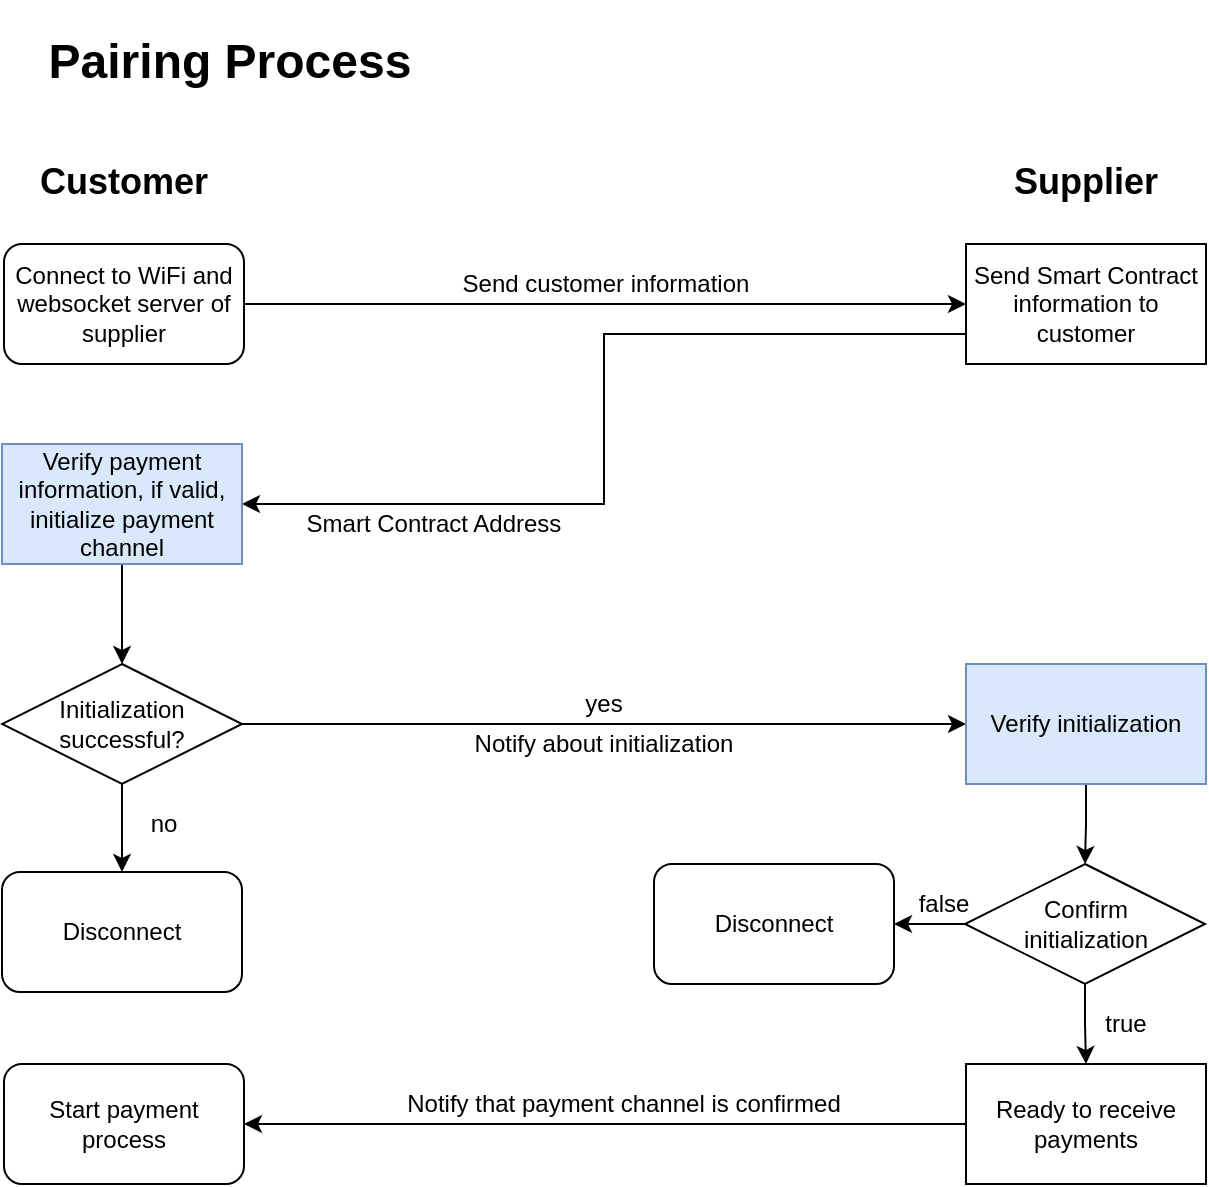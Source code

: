 <mxfile version="10.6.7" type="device"><diagram id="nF7h7VmexMdAanT9Sfry" name="pairing_process"><mxGraphModel dx="918" dy="567" grid="1" gridSize="10" guides="1" tooltips="1" connect="1" arrows="1" fold="1" page="1" pageScale="1" pageWidth="827" pageHeight="1169" math="0" shadow="0"><root><mxCell id="0"/><mxCell id="1" parent="0"/><mxCell id="sNL3e7ui-Y97x1-_A3lD-1" value="&lt;b&gt;&lt;font style=&quot;font-size: 18px&quot;&gt;Customer&lt;/font&gt;&lt;/b&gt;&lt;br&gt;" style="text;html=1;strokeColor=none;fillColor=none;align=center;verticalAlign=middle;whiteSpace=wrap;rounded=0;" parent="1" vertex="1"><mxGeometry x="80" y="90" width="40" height="20" as="geometry"/></mxCell><mxCell id="sNL3e7ui-Y97x1-_A3lD-2" value="&lt;b&gt;&lt;font style=&quot;font-size: 18px&quot;&gt;Supplier&lt;/font&gt;&lt;/b&gt;&lt;br&gt;" style="text;html=1;strokeColor=none;fillColor=none;align=center;verticalAlign=middle;whiteSpace=wrap;rounded=0;" parent="1" vertex="1"><mxGeometry x="561" y="90" width="40" height="20" as="geometry"/></mxCell><mxCell id="sNL3e7ui-Y97x1-_A3lD-19" style="edgeStyle=orthogonalEdgeStyle;rounded=0;orthogonalLoop=1;jettySize=auto;html=1;exitX=0;exitY=0.5;exitDx=0;exitDy=0;entryX=1;entryY=0.5;entryDx=0;entryDy=0;startArrow=classic;startFill=1;endArrow=none;endFill=0;" parent="1" source="sNL3e7ui-Y97x1-_A3lD-6" target="sNL3e7ui-Y97x1-_A3lD-9" edge="1"><mxGeometry relative="1" as="geometry"/></mxCell><mxCell id="sNL3e7ui-Y97x1-_A3lD-6" value="Send Smart Contract information to customer" style="rounded=0;whiteSpace=wrap;html=1;" parent="1" vertex="1"><mxGeometry x="521" y="131" width="120" height="60" as="geometry"/></mxCell><mxCell id="sNL3e7ui-Y97x1-_A3lD-9" value="Connect to WiFi and websocket server of supplier&lt;br&gt;" style="rounded=1;whiteSpace=wrap;html=1;glass=0;" parent="1" vertex="1"><mxGeometry x="40" y="131" width="120" height="60" as="geometry"/></mxCell><mxCell id="sNL3e7ui-Y97x1-_A3lD-11" value="Send customer information" style="text;html=1;strokeColor=none;fillColor=none;align=center;verticalAlign=middle;whiteSpace=wrap;rounded=0;" parent="1" vertex="1"><mxGeometry x="240.5" y="141" width="200" height="20" as="geometry"/></mxCell><mxCell id="sNL3e7ui-Y97x1-_A3lD-28" style="edgeStyle=orthogonalEdgeStyle;rounded=0;orthogonalLoop=1;jettySize=auto;html=1;entryX=1;entryY=0.5;entryDx=0;entryDy=0;exitX=0;exitY=0.75;exitDx=0;exitDy=0;" parent="1" source="sNL3e7ui-Y97x1-_A3lD-6" target="sNL3e7ui-Y97x1-_A3lD-91" edge="1"><mxGeometry relative="1" as="geometry"><mxPoint x="153" y="431" as="targetPoint"/><mxPoint x="521" y="221" as="sourcePoint"/></mxGeometry></mxCell><mxCell id="a-9qPVSzHnhxbG8cIQzl-8" value="" style="edgeStyle=orthogonalEdgeStyle;rounded=0;orthogonalLoop=1;jettySize=auto;html=1;" parent="1" source="sNL3e7ui-Y97x1-_A3lD-91" target="a-9qPVSzHnhxbG8cIQzl-3" edge="1"><mxGeometry relative="1" as="geometry"/></mxCell><mxCell id="sNL3e7ui-Y97x1-_A3lD-91" value="Verify payment information, if valid, initialize payment channel" style="rounded=0;whiteSpace=wrap;html=1;fillColor=#dae8fc;strokeColor=#6c8ebf;" parent="1" vertex="1"><mxGeometry x="39" y="231" width="120" height="60" as="geometry"/></mxCell><mxCell id="sltiMD2vwBVi-r0LT-jZ-4" value="&lt;h1&gt;Pairing Process&lt;/h1&gt;" style="text;html=1;strokeColor=none;fillColor=none;align=center;verticalAlign=middle;whiteSpace=wrap;rounded=0;" parent="1" vertex="1"><mxGeometry x="40" y="30" width="226" height="20" as="geometry"/></mxCell><mxCell id="fjTYgozmAa0Ke0Gvs2ZN-7" value="" style="edgeStyle=orthogonalEdgeStyle;rounded=0;orthogonalLoop=1;jettySize=auto;html=1;" parent="1" source="a-9qPVSzHnhxbG8cIQzl-3" target="a-9qPVSzHnhxbG8cIQzl-4" edge="1"><mxGeometry relative="1" as="geometry"/></mxCell><mxCell id="a-9qPVSzHnhxbG8cIQzl-3" value="Initialization successful?&lt;br&gt;" style="rhombus;whiteSpace=wrap;html=1;" parent="1" vertex="1"><mxGeometry x="39" y="341" width="120" height="60" as="geometry"/></mxCell><mxCell id="a-9qPVSzHnhxbG8cIQzl-4" value="Disconnect" style="rounded=1;whiteSpace=wrap;html=1;" parent="1" vertex="1"><mxGeometry x="39" y="445" width="120" height="60" as="geometry"/></mxCell><mxCell id="fjTYgozmAa0Ke0Gvs2ZN-16" style="edgeStyle=orthogonalEdgeStyle;rounded=0;orthogonalLoop=1;jettySize=auto;html=1;entryX=0;entryY=0.5;entryDx=0;entryDy=0;exitX=1;exitY=0.5;exitDx=0;exitDy=0;" parent="1" source="a-9qPVSzHnhxbG8cIQzl-3" target="fjTYgozmAa0Ke0Gvs2ZN-6" edge="1"><mxGeometry relative="1" as="geometry"><mxPoint x="220" y="431" as="sourcePoint"/><Array as="points"><mxPoint x="460" y="371"/><mxPoint x="460" y="371"/></Array></mxGeometry></mxCell><mxCell id="fjTYgozmAa0Ke0Gvs2ZN-21" value="" style="edgeStyle=orthogonalEdgeStyle;rounded=0;orthogonalLoop=1;jettySize=auto;html=1;" parent="1" source="fRkwlKAr4VmAVsFeNg3e-2" target="fjTYgozmAa0Ke0Gvs2ZN-2" edge="1"><mxGeometry relative="1" as="geometry"/></mxCell><mxCell id="P9ThJUUdRQfFK_H_gaNi-3" style="edgeStyle=orthogonalEdgeStyle;rounded=0;orthogonalLoop=1;jettySize=auto;html=1;exitX=0;exitY=0.5;exitDx=0;exitDy=0;entryX=1;entryY=0.5;entryDx=0;entryDy=0;" edge="1" parent="1" source="fRkwlKAr4VmAVsFeNg3e-2" target="fRkwlKAr4VmAVsFeNg3e-4"><mxGeometry relative="1" as="geometry"/></mxCell><mxCell id="fRkwlKAr4VmAVsFeNg3e-2" value="Confirm&lt;br&gt;initialization" style="rhombus;whiteSpace=wrap;html=1;" parent="1" vertex="1"><mxGeometry x="520.5" y="441" width="120" height="60" as="geometry"/></mxCell><mxCell id="fRkwlKAr4VmAVsFeNg3e-3" value="Notify about initialization" style="text;html=1;strokeColor=none;fillColor=none;align=center;verticalAlign=middle;whiteSpace=wrap;rounded=0;" parent="1" vertex="1"><mxGeometry x="255" y="371" width="170" height="20" as="geometry"/></mxCell><mxCell id="fRkwlKAr4VmAVsFeNg3e-4" value="Disconnect" style="rounded=1;whiteSpace=wrap;html=1;" parent="1" vertex="1"><mxGeometry x="365" y="441" width="120" height="60" as="geometry"/></mxCell><mxCell id="fRkwlKAr4VmAVsFeNg3e-5" value="false&lt;br&gt;" style="text;html=1;strokeColor=none;fillColor=none;align=center;verticalAlign=middle;whiteSpace=wrap;rounded=0;" parent="1" vertex="1"><mxGeometry x="490" y="451" width="40" height="20" as="geometry"/></mxCell><mxCell id="fRkwlKAr4VmAVsFeNg3e-6" value="true" style="text;html=1;strokeColor=none;fillColor=none;align=center;verticalAlign=middle;whiteSpace=wrap;rounded=0;" parent="1" vertex="1"><mxGeometry x="581" y="511" width="40" height="20" as="geometry"/></mxCell><mxCell id="fjTYgozmAa0Ke0Gvs2ZN-1" style="edgeStyle=orthogonalEdgeStyle;rounded=0;orthogonalLoop=1;jettySize=auto;html=1;exitX=0;exitY=0.5;exitDx=0;exitDy=0;entryX=1;entryY=0.5;entryDx=0;entryDy=0;" parent="1" source="fjTYgozmAa0Ke0Gvs2ZN-2" target="fjTYgozmAa0Ke0Gvs2ZN-22" edge="1"><mxGeometry relative="1" as="geometry"><mxPoint x="210" y="611" as="targetPoint"/></mxGeometry></mxCell><mxCell id="fjTYgozmAa0Ke0Gvs2ZN-2" value="Ready to receive payments" style="rounded=0;whiteSpace=wrap;html=1;" parent="1" vertex="1"><mxGeometry x="521" y="541" width="120" height="60" as="geometry"/></mxCell><mxCell id="fjTYgozmAa0Ke0Gvs2ZN-4" value="Notify that payment channel is confirmed" style="text;html=1;strokeColor=none;fillColor=none;align=center;verticalAlign=middle;whiteSpace=wrap;rounded=0;" parent="1" vertex="1"><mxGeometry x="220" y="551" width="260" height="20" as="geometry"/></mxCell><mxCell id="fjTYgozmAa0Ke0Gvs2ZN-20" value="" style="edgeStyle=orthogonalEdgeStyle;rounded=0;orthogonalLoop=1;jettySize=auto;html=1;" parent="1" source="fjTYgozmAa0Ke0Gvs2ZN-6" target="fRkwlKAr4VmAVsFeNg3e-2" edge="1"><mxGeometry relative="1" as="geometry"/></mxCell><mxCell id="fjTYgozmAa0Ke0Gvs2ZN-6" value="Verify initialization" style="rounded=0;whiteSpace=wrap;html=1;fillColor=#dae8fc;strokeColor=#6c8ebf;" parent="1" vertex="1"><mxGeometry x="521" y="341" width="120" height="60" as="geometry"/></mxCell><mxCell id="fjTYgozmAa0Ke0Gvs2ZN-11" value="no&lt;br&gt;" style="text;html=1;strokeColor=none;fillColor=none;align=center;verticalAlign=middle;whiteSpace=wrap;rounded=0;" parent="1" vertex="1"><mxGeometry x="100" y="411" width="40" height="20" as="geometry"/></mxCell><mxCell id="fjTYgozmAa0Ke0Gvs2ZN-22" value="Start payment process" style="rounded=1;whiteSpace=wrap;html=1;" parent="1" vertex="1"><mxGeometry x="40" y="541" width="120" height="60" as="geometry"/></mxCell><mxCell id="Omskut6WsdYusxpDdok4-3" value="Smart Contract Address&lt;br&gt;" style="text;html=1;strokeColor=none;fillColor=none;align=center;verticalAlign=middle;whiteSpace=wrap;rounded=0;" parent="1" vertex="1"><mxGeometry x="180" y="261" width="150" height="20" as="geometry"/></mxCell><mxCell id="clxZOyJC1qkBo4Se3-xW-2" value="yes&lt;br&gt;" style="text;html=1;strokeColor=none;fillColor=none;align=center;verticalAlign=middle;whiteSpace=wrap;rounded=0;" parent="1" vertex="1"><mxGeometry x="320" y="351" width="40" height="20" as="geometry"/></mxCell></root></mxGraphModel></diagram><diagram id="jXdWl7FzbVzSqpFo0jjR" name="verification_process"><mxGraphModel dx="918" dy="567" grid="1" gridSize="10" guides="1" tooltips="1" connect="1" arrows="1" fold="1" page="1" pageScale="1" pageWidth="827" pageHeight="1169" math="0" shadow="0"><root><mxCell id="LTgxQaox73N7fuDLhxNh-0"/><mxCell id="LTgxQaox73N7fuDLhxNh-1" parent="LTgxQaox73N7fuDLhxNh-0"/><mxCell id="VAG8bkE3yKJbtBkkI0J_-4" value="Deployed beforehand by owner of the socket&lt;br&gt;" style="rounded=1;whiteSpace=wrap;html=1;" parent="LTgxQaox73N7fuDLhxNh-1" vertex="1"><mxGeometry x="280" y="337.5" width="120" height="60" as="geometry"/></mxCell><mxCell id="VAG8bkE3yKJbtBkkI0J_-6" value="&lt;i&gt;Information stored:&lt;br&gt;- owner&lt;br&gt;- price&lt;br&gt;- min. deposit amount&lt;br&gt;- ...&lt;br&gt;&lt;br&gt;&lt;/i&gt;" style="text;html=1;resizable=0;points=[];autosize=1;align=left;verticalAlign=top;spacingTop=-4;" parent="LTgxQaox73N7fuDLhxNh-1" vertex="1"><mxGeometry x="150" y="337.5" width="130" height="90" as="geometry"/></mxCell><mxCell id="sn6-lKBrejhxhWrzE3be-4" style="edgeStyle=orthogonalEdgeStyle;rounded=0;orthogonalLoop=1;jettySize=auto;html=1;exitX=0.5;exitY=1;exitDx=0;exitDy=0;entryX=0.5;entryY=0;entryDx=0;entryDy=0;startArrow=none;startFill=0;endArrow=classic;endFill=1;strokeColor=#000000;" parent="LTgxQaox73N7fuDLhxNh-1" source="VAG8bkE3yKJbtBkkI0J_-10" target="VAG8bkE3yKJbtBkkI0J_-13" edge="1"><mxGeometry relative="1" as="geometry"/></mxCell><mxCell id="BZZ0Y33cmOJTVNLakgzB-0" style="edgeStyle=orthogonalEdgeStyle;rounded=0;orthogonalLoop=1;jettySize=auto;html=1;exitX=1;exitY=0.5;exitDx=0;exitDy=0;entryX=0;entryY=0.5;entryDx=0;entryDy=0;" edge="1" parent="LTgxQaox73N7fuDLhxNh-1" source="VAG8bkE3yKJbtBkkI0J_-10" target="VAG8bkE3yKJbtBkkI0J_-11"><mxGeometry relative="1" as="geometry"/></mxCell><mxCell id="VAG8bkE3yKJbtBkkI0J_-10" value="Accept price?" style="rhombus;whiteSpace=wrap;html=1;fillColor=#dae8fc;strokeColor=#6c8ebf;" parent="LTgxQaox73N7fuDLhxNh-1" vertex="1"><mxGeometry x="40" y="470" width="120" height="60" as="geometry"/></mxCell><mxCell id="VAG8bkE3yKJbtBkkI0J_-11" value="Disconnect" style="rounded=1;whiteSpace=wrap;html=1;fillColor=#dae8fc;strokeColor=#6c8ebf;" parent="LTgxQaox73N7fuDLhxNh-1" vertex="1"><mxGeometry x="195" y="470" width="120" height="60" as="geometry"/></mxCell><mxCell id="sn6-lKBrejhxhWrzE3be-5" style="edgeStyle=orthogonalEdgeStyle;rounded=0;orthogonalLoop=1;jettySize=auto;html=1;exitX=1;exitY=0.5;exitDx=0;exitDy=0;entryX=0.5;entryY=1;entryDx=0;entryDy=0;startArrow=classic;startFill=1;endArrow=classic;endFill=1;strokeColor=#00FF00;" parent="LTgxQaox73N7fuDLhxNh-1" source="VAG8bkE3yKJbtBkkI0J_-13" target="VAG8bkE3yKJbtBkkI0J_-4" edge="1"><mxGeometry relative="1" as="geometry"/></mxCell><mxCell id="0OuUcPEty2ngKq3yi4IJ-0" style="edgeStyle=orthogonalEdgeStyle;rounded=0;orthogonalLoop=1;jettySize=auto;html=1;exitX=0.5;exitY=1;exitDx=0;exitDy=0;startArrow=none;startFill=0;endArrow=classic;endFill=1;strokeColor=#000000;" parent="LTgxQaox73N7fuDLhxNh-1" source="VAG8bkE3yKJbtBkkI0J_-13" edge="1"><mxGeometry relative="1" as="geometry"><mxPoint x="100" y="680" as="targetPoint"/></mxGeometry></mxCell><mxCell id="VAG8bkE3yKJbtBkkI0J_-13" value="Initialize payment channel" style="rounded=0;whiteSpace=wrap;html=1;fillColor=#dae8fc;strokeColor=#6c8ebf;" parent="LTgxQaox73N7fuDLhxNh-1" vertex="1"><mxGeometry x="40" y="584" width="120" height="60" as="geometry"/></mxCell><mxCell id="VAG8bkE3yKJbtBkkI0J_-14" value="&lt;i&gt;Temporary payment channel information stored:&lt;br&gt;- Customer Address&lt;br&gt;- Timestamp &amp;amp; expiration date&lt;br&gt;- max. transaction value&lt;br&gt;- ...&lt;br&gt;&lt;br&gt;&lt;/i&gt;" style="text;html=1;resizable=0;points=[];autosize=1;align=left;verticalAlign=top;spacingTop=-4;" parent="LTgxQaox73N7fuDLhxNh-1" vertex="1"><mxGeometry x="415" y="337.5" width="270" height="90" as="geometry"/></mxCell><mxCell id="VAG8bkE3yKJbtBkkI0J_-36" value="no&lt;br&gt;" style="text;html=1;strokeColor=none;fillColor=none;align=center;verticalAlign=middle;whiteSpace=wrap;rounded=0;" parent="LTgxQaox73N7fuDLhxNh-1" vertex="1"><mxGeometry x="155" y="480" width="40" height="20" as="geometry"/></mxCell><mxCell id="CqqOWAdGO8uRvuGfRThB-0" value="&lt;h1&gt;Verification Process&lt;/h1&gt;" style="text;html=1;strokeColor=none;fillColor=none;align=center;verticalAlign=middle;whiteSpace=wrap;rounded=0;" parent="LTgxQaox73N7fuDLhxNh-1" vertex="1"><mxGeometry x="40" y="30" width="240" height="20" as="geometry"/></mxCell><mxCell id="CqqOWAdGO8uRvuGfRThB-1" value="" style="endArrow=classic;startArrow=classic;html=1;strokeColor=#FF0000;" parent="LTgxQaox73N7fuDLhxNh-1" edge="1"><mxGeometry width="50" height="50" relative="1" as="geometry"><mxPoint x="305" y="24.5" as="sourcePoint"/><mxPoint x="385" y="24.5" as="targetPoint"/></mxGeometry></mxCell><mxCell id="CqqOWAdGO8uRvuGfRThB-2" value="" style="endArrow=classic;startArrow=classic;html=1;strokeColor=#00FF00;" parent="LTgxQaox73N7fuDLhxNh-1" edge="1"><mxGeometry width="50" height="50" relative="1" as="geometry"><mxPoint x="305" y="54" as="sourcePoint"/><mxPoint x="385" y="54" as="targetPoint"/></mxGeometry></mxCell><mxCell id="CqqOWAdGO8uRvuGfRThB-3" value="&lt;span&gt;Reads from Smart Contract (no transaction cost)&lt;/span&gt;" style="text;html=1;resizable=0;points=[];autosize=1;align=left;verticalAlign=top;spacingTop=-4;" parent="LTgxQaox73N7fuDLhxNh-1" vertex="1"><mxGeometry x="408.5" y="15" width="270" height="20" as="geometry"/></mxCell><mxCell id="CqqOWAdGO8uRvuGfRThB-4" value="&lt;span&gt;Writes to Smart Contract (requires transaction costs)&lt;/span&gt;" style="text;html=1;resizable=0;points=[];autosize=1;align=left;verticalAlign=top;spacingTop=-4;" parent="LTgxQaox73N7fuDLhxNh-1" vertex="1"><mxGeometry x="408.5" y="45" width="290" height="20" as="geometry"/></mxCell><mxCell id="uiZCYFXvZGIbVW__wFEE-0" value="&lt;b&gt;&lt;font style=&quot;font-size: 18px&quot;&gt;Customer&lt;/font&gt;&lt;/b&gt;&lt;br&gt;" style="text;html=1;strokeColor=none;fillColor=none;align=center;verticalAlign=middle;whiteSpace=wrap;rounded=0;" parent="LTgxQaox73N7fuDLhxNh-1" vertex="1"><mxGeometry x="80" y="90" width="40" height="20" as="geometry"/></mxCell><mxCell id="uiZCYFXvZGIbVW__wFEE-1" value="&lt;b&gt;&lt;font style=&quot;font-size: 18px&quot;&gt;Supplier&lt;/font&gt;&lt;/b&gt;&lt;br&gt;" style="text;html=1;strokeColor=none;fillColor=none;align=center;verticalAlign=middle;whiteSpace=wrap;rounded=0;" parent="LTgxQaox73N7fuDLhxNh-1" vertex="1"><mxGeometry x="561" y="90" width="40" height="20" as="geometry"/></mxCell><mxCell id="cQ4ak1DgUfpJh9ca_lCq-2" style="edgeStyle=orthogonalEdgeStyle;rounded=0;orthogonalLoop=1;jettySize=auto;html=1;exitX=0.75;exitY=1;exitDx=0;exitDy=0;entryX=0.25;entryY=0;entryDx=0;entryDy=0;startArrow=classic;startFill=1;endArrow=classic;endFill=1;fillColor=#f8cecc;strokeColor=#FF0000;" parent="LTgxQaox73N7fuDLhxNh-1" source="C07a021vPHITIl73KR4B-0" target="VAG8bkE3yKJbtBkkI0J_-4" edge="1"><mxGeometry relative="1" as="geometry"/></mxCell><mxCell id="sn6-lKBrejhxhWrzE3be-2" style="edgeStyle=orthogonalEdgeStyle;rounded=0;orthogonalLoop=1;jettySize=auto;html=1;exitX=0.5;exitY=1;exitDx=0;exitDy=0;entryX=0.5;entryY=0;entryDx=0;entryDy=0;startArrow=none;startFill=0;endArrow=classic;endFill=1;strokeColor=#000000;" parent="LTgxQaox73N7fuDLhxNh-1" source="C07a021vPHITIl73KR4B-0" target="VAG8bkE3yKJbtBkkI0J_-10" edge="1"><mxGeometry relative="1" as="geometry"/></mxCell><mxCell id="C07a021vPHITIl73KR4B-0" value="Verify payment information, if valid, initialize payment channel&lt;br&gt;" style="rounded=1;whiteSpace=wrap;html=1;glass=0;fillColor=#dae8fc;strokeColor=#6c8ebf;" parent="LTgxQaox73N7fuDLhxNh-1" vertex="1"><mxGeometry x="40" y="131" width="120" height="60" as="geometry"/></mxCell><mxCell id="cQ4ak1DgUfpJh9ca_lCq-1" style="edgeStyle=orthogonalEdgeStyle;rounded=0;orthogonalLoop=1;jettySize=auto;html=1;exitX=0.25;exitY=1;exitDx=0;exitDy=0;entryX=0.75;entryY=0;entryDx=0;entryDy=0;startArrow=classic;startFill=1;endArrow=classic;endFill=1;strokeColor=#FF0000;" parent="LTgxQaox73N7fuDLhxNh-1" source="O9sc4pZoj7Tm5kykVbjH-0" target="VAG8bkE3yKJbtBkkI0J_-4" edge="1"><mxGeometry relative="1" as="geometry"/></mxCell><mxCell id="IwvE97e0S2yFCgdFfhWg-0" style="edgeStyle=orthogonalEdgeStyle;rounded=0;orthogonalLoop=1;jettySize=auto;html=1;exitX=0.5;exitY=1;exitDx=0;exitDy=0;startArrow=none;startFill=0;endArrow=classic;endFill=1;strokeColor=#000000;" parent="LTgxQaox73N7fuDLhxNh-1" source="O9sc4pZoj7Tm5kykVbjH-0" edge="1"><mxGeometry relative="1" as="geometry"><mxPoint x="581" y="240" as="targetPoint"/></mxGeometry></mxCell><mxCell id="O9sc4pZoj7Tm5kykVbjH-0" value="Verify initialization" style="rounded=1;whiteSpace=wrap;html=1;fillColor=#dae8fc;strokeColor=#6c8ebf;" parent="LTgxQaox73N7fuDLhxNh-1" vertex="1"><mxGeometry x="521" y="131" width="120" height="60" as="geometry"/></mxCell><mxCell id="cQ4ak1DgUfpJh9ca_lCq-4" value="Verify / fetch payment infomation" style="text;html=1;strokeColor=none;fillColor=none;align=center;verticalAlign=middle;whiteSpace=wrap;rounded=0;glass=0;" parent="LTgxQaox73N7fuDLhxNh-1" vertex="1"><mxGeometry x="130" y="240" width="198" height="20" as="geometry"/></mxCell><mxCell id="sn6-lKBrejhxhWrzE3be-1" value="Verify / fetch customer information" style="text;html=1;strokeColor=none;fillColor=none;align=center;verticalAlign=middle;whiteSpace=wrap;rounded=0;glass=0;" parent="LTgxQaox73N7fuDLhxNh-1" vertex="1"><mxGeometry x="349" y="240" width="211" height="20" as="geometry"/></mxCell><mxCell id="CEhqWrRc80fTiFOq1TB8-1" value="Send initialization transaction" style="text;html=1;strokeColor=none;fillColor=none;align=center;verticalAlign=middle;whiteSpace=wrap;rounded=0;glass=0;" parent="LTgxQaox73N7fuDLhxNh-1" vertex="1"><mxGeometry x="170" y="594" width="160" height="20" as="geometry"/></mxCell><mxCell id="CEhqWrRc80fTiFOq1TB8-3" value="Await confirmation" style="text;html=1;strokeColor=none;fillColor=none;align=center;verticalAlign=middle;whiteSpace=wrap;rounded=0;glass=0;" parent="LTgxQaox73N7fuDLhxNh-1" vertex="1"><mxGeometry x="195" y="614" width="110" height="20" as="geometry"/></mxCell><mxCell id="VAG8bkE3yKJbtBkkI0J_-5" value="&lt;font style=&quot;font-size: 18px&quot;&gt;&lt;b&gt;Smart Contract&lt;/b&gt;&lt;/font&gt;" style="text;html=1;strokeColor=none;fillColor=none;align=center;verticalAlign=middle;whiteSpace=wrap;rounded=0;" parent="LTgxQaox73N7fuDLhxNh-1" vertex="1"><mxGeometry x="276" y="412.5" width="150" height="20" as="geometry"/></mxCell></root></mxGraphModel></diagram><diagram id="F-mUvFmj9I3CXTpseFr7" name="payment_process"><mxGraphModel dx="918" dy="567" grid="1" gridSize="10" guides="1" tooltips="1" connect="1" arrows="1" fold="1" page="1" pageScale="1" pageWidth="827" pageHeight="1169" math="0" shadow="0"><root><mxCell id="gWejhbXHW50c5Le1Fip6-0"/><mxCell id="gWejhbXHW50c5Le1Fip6-1" parent="gWejhbXHW50c5Le1Fip6-0"/><mxCell id="NJB_AFqAd4HJdfn-hprn-25" style="edgeStyle=orthogonalEdgeStyle;rounded=0;orthogonalLoop=1;jettySize=auto;html=1;exitX=1;exitY=0.5;exitDx=0;exitDy=0;entryX=0;entryY=0.5;entryDx=0;entryDy=0;" parent="gWejhbXHW50c5Le1Fip6-1" source="NJB_AFqAd4HJdfn-hprn-26" target="NJB_AFqAd4HJdfn-hprn-32" edge="1"><mxGeometry relative="1" as="geometry"/></mxCell><mxCell id="NJB_AFqAd4HJdfn-hprn-26" value="Pay for n seconds" style="rounded=0;whiteSpace=wrap;html=1;" parent="gWejhbXHW50c5Le1Fip6-1" vertex="1"><mxGeometry x="40" y="127.5" width="120" height="60" as="geometry"/></mxCell><mxCell id="o1ppHfva_37f9vJsMfau-14" style="edgeStyle=orthogonalEdgeStyle;rounded=0;orthogonalLoop=1;jettySize=auto;html=1;exitX=0;exitY=0.5;exitDx=0;exitDy=0;entryX=1;entryY=0.5;entryDx=0;entryDy=0;strokeColor=#000000;" parent="gWejhbXHW50c5Le1Fip6-1" source="NJB_AFqAd4HJdfn-hprn-28" target="o1ppHfva_37f9vJsMfau-13" edge="1"><mxGeometry relative="1" as="geometry"/></mxCell><mxCell id="MouSg2w7I0RcRkcHm8KY-2" style="edgeStyle=orthogonalEdgeStyle;rounded=0;orthogonalLoop=1;jettySize=auto;html=1;exitX=0.5;exitY=1;exitDx=0;exitDy=0;" edge="1" parent="gWejhbXHW50c5Le1Fip6-1" source="NJB_AFqAd4HJdfn-hprn-28" target="G5ZiWHcNnxxmzI10vTkf-1"><mxGeometry relative="1" as="geometry"/></mxCell><mxCell id="NJB_AFqAd4HJdfn-hprn-28" value="Max value &lt;br&gt;reached?" style="rhombus;whiteSpace=wrap;html=1;" parent="gWejhbXHW50c5Le1Fip6-1" vertex="1"><mxGeometry x="520" y="499" width="120" height="60" as="geometry"/></mxCell><mxCell id="NJB_AFqAd4HJdfn-hprn-31" value="Send off-chain payment" style="text;html=1;strokeColor=none;fillColor=none;align=center;verticalAlign=middle;whiteSpace=wrap;rounded=0;" parent="gWejhbXHW50c5Le1Fip6-1" vertex="1"><mxGeometry x="274" y="137.5" width="132" height="20" as="geometry"/></mxCell><mxCell id="o1ppHfva_37f9vJsMfau-5" value="" style="edgeStyle=orthogonalEdgeStyle;rounded=0;orthogonalLoop=1;jettySize=auto;html=1;strokeColor=#000000;" parent="gWejhbXHW50c5Le1Fip6-1" source="NJB_AFqAd4HJdfn-hprn-32" edge="1"><mxGeometry relative="1" as="geometry"><mxPoint x="580" y="267.5" as="targetPoint"/></mxGeometry></mxCell><mxCell id="NJB_AFqAd4HJdfn-hprn-32" value="Verify payment" style="rounded=0;whiteSpace=wrap;html=1;" parent="gWejhbXHW50c5Le1Fip6-1" vertex="1"><mxGeometry x="520" y="127.5" width="120" height="60" as="geometry"/></mxCell><mxCell id="NJB_AFqAd4HJdfn-hprn-33" value="(Signature)" style="text;html=1;strokeColor=none;fillColor=none;align=center;verticalAlign=middle;whiteSpace=wrap;rounded=0;" parent="gWejhbXHW50c5Le1Fip6-1" vertex="1"><mxGeometry x="320" y="157.5" width="40" height="20" as="geometry"/></mxCell><mxCell id="MEhgqn1B6t7E40gdEKON-0" value="&lt;b&gt;&lt;font style=&quot;font-size: 18px&quot;&gt;Customer&lt;/font&gt;&lt;/b&gt;&lt;br&gt;" style="text;html=1;strokeColor=none;fillColor=none;align=center;verticalAlign=middle;whiteSpace=wrap;rounded=0;" parent="gWejhbXHW50c5Le1Fip6-1" vertex="1"><mxGeometry x="80" y="90" width="40" height="20" as="geometry"/></mxCell><mxCell id="MEhgqn1B6t7E40gdEKON-27" value="&lt;h1&gt;Payment Process&lt;/h1&gt;" style="text;html=1;strokeColor=none;fillColor=none;align=center;verticalAlign=middle;whiteSpace=wrap;rounded=0;" parent="gWejhbXHW50c5Le1Fip6-1" vertex="1"><mxGeometry x="40" y="30" width="226" height="20" as="geometry"/></mxCell><mxCell id="o1ppHfva_37f9vJsMfau-10" style="edgeStyle=orthogonalEdgeStyle;rounded=0;orthogonalLoop=1;jettySize=auto;html=1;entryX=0.5;entryY=0;entryDx=0;entryDy=0;strokeColor=#000000;" parent="gWejhbXHW50c5Le1Fip6-1" source="o1ppHfva_37f9vJsMfau-3" target="o1ppHfva_37f9vJsMfau-9" edge="1"><mxGeometry relative="1" as="geometry"/></mxCell><mxCell id="MouSg2w7I0RcRkcHm8KY-1" style="edgeStyle=orthogonalEdgeStyle;rounded=0;orthogonalLoop=1;jettySize=auto;html=1;exitX=0;exitY=0.5;exitDx=0;exitDy=0;entryX=1;entryY=0.5;entryDx=0;entryDy=0;" edge="1" parent="gWejhbXHW50c5Le1Fip6-1" source="o1ppHfva_37f9vJsMfau-3" target="G5ZiWHcNnxxmzI10vTkf-3"><mxGeometry relative="1" as="geometry"/></mxCell><mxCell id="o1ppHfva_37f9vJsMfau-3" value="Payment&lt;br&gt;valid?" style="rhombus;whiteSpace=wrap;html=1;" parent="gWejhbXHW50c5Le1Fip6-1" vertex="1"><mxGeometry x="520" y="268" width="120" height="60" as="geometry"/></mxCell><mxCell id="o1ppHfva_37f9vJsMfau-12" style="edgeStyle=orthogonalEdgeStyle;rounded=0;orthogonalLoop=1;jettySize=auto;html=1;exitX=0.5;exitY=1;exitDx=0;exitDy=0;entryX=0.5;entryY=0;entryDx=0;entryDy=0;strokeColor=#000000;" parent="gWejhbXHW50c5Le1Fip6-1" source="o1ppHfva_37f9vJsMfau-9" target="NJB_AFqAd4HJdfn-hprn-28" edge="1"><mxGeometry relative="1" as="geometry"/></mxCell><mxCell id="o1ppHfva_37f9vJsMfau-9" value="Open relay for n seconds" style="rounded=0;whiteSpace=wrap;html=1;" parent="gWejhbXHW50c5Le1Fip6-1" vertex="1"><mxGeometry x="520" y="376" width="120" height="60" as="geometry"/></mxCell><mxCell id="o1ppHfva_37f9vJsMfau-26" style="edgeStyle=orthogonalEdgeStyle;rounded=0;orthogonalLoop=1;jettySize=auto;html=1;exitX=0.5;exitY=0;exitDx=0;exitDy=0;entryX=0.5;entryY=1;entryDx=0;entryDy=0;strokeColor=#000000;" parent="gWejhbXHW50c5Le1Fip6-1" source="o1ppHfva_37f9vJsMfau-13" target="o1ppHfva_37f9vJsMfau-22" edge="1"><mxGeometry relative="1" as="geometry"/></mxCell><mxCell id="o1ppHfva_37f9vJsMfau-13" value="Measure current" style="rounded=0;whiteSpace=wrap;html=1;" parent="gWejhbXHW50c5Le1Fip6-1" vertex="1"><mxGeometry x="40" y="499" width="120" height="60" as="geometry"/></mxCell><mxCell id="o1ppHfva_37f9vJsMfau-15" value="yes&lt;br&gt;" style="text;html=1;strokeColor=none;fillColor=none;align=center;verticalAlign=middle;whiteSpace=wrap;rounded=0;" parent="gWejhbXHW50c5Le1Fip6-1" vertex="1"><mxGeometry x="581" y="340" width="40" height="20" as="geometry"/></mxCell><mxCell id="o1ppHfva_37f9vJsMfau-25" style="edgeStyle=orthogonalEdgeStyle;rounded=0;orthogonalLoop=1;jettySize=auto;html=1;exitX=0.5;exitY=0;exitDx=0;exitDy=0;entryX=0.5;entryY=1;entryDx=0;entryDy=0;strokeColor=#000000;" parent="gWejhbXHW50c5Le1Fip6-1" source="o1ppHfva_37f9vJsMfau-22" target="o1ppHfva_37f9vJsMfau-23" edge="1"><mxGeometry relative="1" as="geometry"/></mxCell><mxCell id="MouSg2w7I0RcRkcHm8KY-0" style="edgeStyle=orthogonalEdgeStyle;rounded=0;orthogonalLoop=1;jettySize=auto;html=1;exitX=1;exitY=0.5;exitDx=0;exitDy=0;entryX=0;entryY=0.5;entryDx=0;entryDy=0;" edge="1" parent="gWejhbXHW50c5Le1Fip6-1" source="o1ppHfva_37f9vJsMfau-22" target="G5ZiWHcNnxxmzI10vTkf-4"><mxGeometry relative="1" as="geometry"/></mxCell><mxCell id="o1ppHfva_37f9vJsMfau-22" value="Current&lt;br&gt;flowing?" style="rhombus;whiteSpace=wrap;html=1;" parent="gWejhbXHW50c5Le1Fip6-1" vertex="1"><mxGeometry x="40" y="376" width="120" height="60" as="geometry"/></mxCell><mxCell id="o1ppHfva_37f9vJsMfau-24" style="edgeStyle=orthogonalEdgeStyle;rounded=0;orthogonalLoop=1;jettySize=auto;html=1;exitX=0.5;exitY=0;exitDx=0;exitDy=0;entryX=0.5;entryY=1;entryDx=0;entryDy=0;strokeColor=#000000;" parent="gWejhbXHW50c5Le1Fip6-1" source="o1ppHfva_37f9vJsMfau-23" target="NJB_AFqAd4HJdfn-hprn-26" edge="1"><mxGeometry relative="1" as="geometry"/></mxCell><mxCell id="o1ppHfva_37f9vJsMfau-23" value="Wait for n seconds" style="rounded=0;whiteSpace=wrap;html=1;" parent="gWejhbXHW50c5Le1Fip6-1" vertex="1"><mxGeometry x="40" y="268" width="120" height="60" as="geometry"/></mxCell><mxCell id="o1ppHfva_37f9vJsMfau-27" value="yes" style="text;html=1;strokeColor=none;fillColor=none;align=center;verticalAlign=middle;whiteSpace=wrap;rounded=0;" parent="gWejhbXHW50c5Le1Fip6-1" vertex="1"><mxGeometry x="100" y="342" width="40" height="20" as="geometry"/></mxCell><mxCell id="o1ppHfva_37f9vJsMfau-29" value="no" style="text;html=1;strokeColor=none;fillColor=none;align=center;verticalAlign=middle;whiteSpace=wrap;rounded=0;" parent="gWejhbXHW50c5Le1Fip6-1" vertex="1"><mxGeometry x="320" y="509" width="40" height="20" as="geometry"/></mxCell><mxCell id="G5ZiWHcNnxxmzI10vTkf-1" value="Close channel" style="rounded=1;whiteSpace=wrap;html=1;" parent="gWejhbXHW50c5Le1Fip6-1" vertex="1"><mxGeometry x="520" y="590" width="120" height="60" as="geometry"/></mxCell><mxCell id="G5ZiWHcNnxxmzI10vTkf-3" value="Close channel" style="rounded=1;whiteSpace=wrap;html=1;" parent="gWejhbXHW50c5Le1Fip6-1" vertex="1"><mxGeometry x="370" y="268" width="120" height="60" as="geometry"/></mxCell><mxCell id="G5ZiWHcNnxxmzI10vTkf-4" value="Close channel" style="rounded=1;whiteSpace=wrap;html=1;" parent="gWejhbXHW50c5Le1Fip6-1" vertex="1"><mxGeometry x="190" y="376" width="120" height="60" as="geometry"/></mxCell><mxCell id="G5ZiWHcNnxxmzI10vTkf-7" value="yes&lt;br&gt;" style="text;html=1;strokeColor=none;fillColor=none;align=center;verticalAlign=middle;whiteSpace=wrap;rounded=0;" parent="gWejhbXHW50c5Le1Fip6-1" vertex="1"><mxGeometry x="581" y="564" width="40" height="20" as="geometry"/></mxCell><mxCell id="G5ZiWHcNnxxmzI10vTkf-8" value="no" style="text;html=1;strokeColor=none;fillColor=none;align=center;verticalAlign=middle;whiteSpace=wrap;rounded=0;" parent="gWejhbXHW50c5Le1Fip6-1" vertex="1"><mxGeometry x="153" y="386" width="40" height="20" as="geometry"/></mxCell><mxCell id="G5ZiWHcNnxxmzI10vTkf-9" value="no" style="text;html=1;strokeColor=none;fillColor=none;align=center;verticalAlign=middle;whiteSpace=wrap;rounded=0;" parent="gWejhbXHW50c5Le1Fip6-1" vertex="1"><mxGeometry x="490" y="278" width="40" height="20" as="geometry"/></mxCell><mxCell id="XE2k0EviBcZm5bmFvSec-0" value="&lt;b&gt;&lt;font style=&quot;font-size: 18px&quot;&gt;Supplier&lt;/font&gt;&lt;/b&gt;&lt;br&gt;" style="text;html=1;strokeColor=none;fillColor=none;align=center;verticalAlign=middle;whiteSpace=wrap;rounded=0;" parent="gWejhbXHW50c5Le1Fip6-1" vertex="1"><mxGeometry x="561" y="90" width="40" height="20" as="geometry"/></mxCell></root></mxGraphModel></diagram><diagram id="XCIHgbLN_1ZOI_WV9mQO" name="settlement_process"><mxGraphModel dx="918" dy="567" grid="1" gridSize="10" guides="1" tooltips="1" connect="1" arrows="1" fold="1" page="1" pageScale="1" pageWidth="827" pageHeight="1169" math="0" shadow="0"><root><mxCell id="MmR2625HJU7mD3nVdm4T-0"/><mxCell id="MmR2625HJU7mD3nVdm4T-1" parent="MmR2625HJU7mD3nVdm4T-0"/><mxCell id="Qimr89PQZ_YX07Zu_zpX-0" value="&lt;b&gt;&lt;font style=&quot;font-size: 18px&quot;&gt;Customer&lt;/font&gt;&lt;/b&gt;&lt;br&gt;" style="text;html=1;strokeColor=none;fillColor=none;align=center;verticalAlign=middle;whiteSpace=wrap;rounded=0;" parent="MmR2625HJU7mD3nVdm4T-1" vertex="1"><mxGeometry x="80" y="96" width="40" height="20" as="geometry"/></mxCell><mxCell id="Qimr89PQZ_YX07Zu_zpX-1" value="&lt;b&gt;&lt;font style=&quot;font-size: 18px&quot;&gt;Supplier&lt;/font&gt;&lt;/b&gt;&lt;br&gt;" style="text;html=1;strokeColor=none;fillColor=none;align=center;verticalAlign=middle;whiteSpace=wrap;rounded=0;" parent="MmR2625HJU7mD3nVdm4T-1" vertex="1"><mxGeometry x="561" y="96" width="40" height="20" as="geometry"/></mxCell><mxCell id="pfpdK6G3RGycXeY9Wjnb-0" style="edgeStyle=orthogonalEdgeStyle;rounded=0;orthogonalLoop=1;jettySize=auto;html=1;exitX=1;exitY=0.25;exitDx=0;exitDy=0;entryX=0;entryY=0.25;entryDx=0;entryDy=0;strokeColor=#000000;dashed=1;" parent="MmR2625HJU7mD3nVdm4T-1" source="Qimr89PQZ_YX07Zu_zpX-3" target="Qimr89PQZ_YX07Zu_zpX-10" edge="1"><mxGeometry relative="1" as="geometry"/></mxCell><mxCell id="Qimr89PQZ_YX07Zu_zpX-3" value="Start&lt;br&gt;" style="rounded=1;whiteSpace=wrap;html=1;" parent="MmR2625HJU7mD3nVdm4T-1" vertex="1"><mxGeometry x="40" y="131" width="120" height="60" as="geometry"/></mxCell><mxCell id="pfpdK6G3RGycXeY9Wjnb-1" style="edgeStyle=orthogonalEdgeStyle;rounded=0;orthogonalLoop=1;jettySize=auto;html=1;exitX=0;exitY=0.75;exitDx=0;exitDy=0;entryX=1;entryY=0.75;entryDx=0;entryDy=0;strokeColor=#000000;dashed=1;" parent="MmR2625HJU7mD3nVdm4T-1" source="Qimr89PQZ_YX07Zu_zpX-10" target="Qimr89PQZ_YX07Zu_zpX-3" edge="1"><mxGeometry relative="1" as="geometry"/></mxCell><mxCell id="uvuAWpuhAAIBYgLdNHZ4-9" style="edgeStyle=orthogonalEdgeStyle;rounded=0;orthogonalLoop=1;jettySize=auto;html=1;exitX=0.5;exitY=1;exitDx=0;exitDy=0;shadow=0;startArrow=none;startFill=0;strokeColor=#000000;" parent="MmR2625HJU7mD3nVdm4T-1" source="Qimr89PQZ_YX07Zu_zpX-10" target="1ytFP3xzP0V6fiCVzMfg-2" edge="1"><mxGeometry relative="1" as="geometry"/></mxCell><mxCell id="Qimr89PQZ_YX07Zu_zpX-10" value="Start" style="rounded=1;whiteSpace=wrap;html=1;" parent="MmR2625HJU7mD3nVdm4T-1" vertex="1"><mxGeometry x="520" y="131" width="120" height="60" as="geometry"/></mxCell><mxCell id="Qimr89PQZ_YX07Zu_zpX-27" value="&lt;h1&gt;Settlement Process&lt;/h1&gt;" style="text;html=1;strokeColor=none;fillColor=none;align=center;verticalAlign=middle;whiteSpace=wrap;rounded=0;" parent="MmR2625HJU7mD3nVdm4T-1" vertex="1"><mxGeometry x="40" y="30" width="226" height="20" as="geometry"/></mxCell><mxCell id="pfpdK6G3RGycXeY9Wjnb-6" value="Notify about channel closure" style="text;html=1;strokeColor=none;fillColor=none;align=center;verticalAlign=middle;whiteSpace=wrap;rounded=0;" parent="MmR2625HJU7mD3nVdm4T-1" vertex="1"><mxGeometry x="225.5" y="116" width="230" height="20" as="geometry"/></mxCell><mxCell id="pfpdK6G3RGycXeY9Wjnb-7" value="Notify about channel closure" style="text;html=1;strokeColor=none;fillColor=none;align=center;verticalAlign=middle;whiteSpace=wrap;rounded=0;" parent="MmR2625HJU7mD3nVdm4T-1" vertex="1"><mxGeometry x="225.5" y="181" width="230" height="20" as="geometry"/></mxCell><mxCell id="nwkWqVJrZMd4N9pfye3V-1" value="Each party can initialize settlement process" style="text;html=1;strokeColor=none;fillColor=none;align=center;verticalAlign=middle;whiteSpace=wrap;rounded=0;" parent="MmR2625HJU7mD3nVdm4T-1" vertex="1"><mxGeometry x="200.5" y="151" width="280" height="20" as="geometry"/></mxCell><mxCell id="1ytFP3xzP0V6fiCVzMfg-0" value="Deployed beforehand by owner of the socket&lt;br&gt;" style="rounded=1;whiteSpace=wrap;html=1;" parent="MmR2625HJU7mD3nVdm4T-1" vertex="1"><mxGeometry x="280.5" y="271" width="120" height="60" as="geometry"/></mxCell><mxCell id="1ytFP3xzP0V6fiCVzMfg-1" value="&lt;font style=&quot;font-size: 18px&quot;&gt;&lt;b&gt;Smart Contract&lt;/b&gt;&lt;/font&gt;" style="text;html=1;strokeColor=none;fillColor=none;align=center;verticalAlign=middle;whiteSpace=wrap;rounded=0;" parent="MmR2625HJU7mD3nVdm4T-1" vertex="1"><mxGeometry x="265.5" y="241" width="150" height="20" as="geometry"/></mxCell><mxCell id="1ytFP3xzP0V6fiCVzMfg-5" style="edgeStyle=orthogonalEdgeStyle;rounded=0;orthogonalLoop=1;jettySize=auto;html=1;exitX=0;exitY=0.5;exitDx=0;exitDy=0;entryX=1;entryY=0.5;entryDx=0;entryDy=0;shadow=0;startArrow=classic;startFill=1;strokeColor=#00FF00;" parent="MmR2625HJU7mD3nVdm4T-1" source="1ytFP3xzP0V6fiCVzMfg-2" target="1ytFP3xzP0V6fiCVzMfg-0" edge="1"><mxGeometry relative="1" as="geometry"/></mxCell><mxCell id="u2X17vSAvp_9TZh9DJD4-2" style="edgeStyle=orthogonalEdgeStyle;rounded=0;orthogonalLoop=1;jettySize=auto;html=1;exitX=0.5;exitY=1;exitDx=0;exitDy=0;entryX=0.5;entryY=0;entryDx=0;entryDy=0;shadow=0;startArrow=none;startFill=0;strokeColor=#000000;" parent="MmR2625HJU7mD3nVdm4T-1" source="1ytFP3xzP0V6fiCVzMfg-2" target="u2X17vSAvp_9TZh9DJD4-1" edge="1"><mxGeometry relative="1" as="geometry"/></mxCell><mxCell id="1ytFP3xzP0V6fiCVzMfg-2" value="Submit last signature and close channel" style="rounded=0;whiteSpace=wrap;html=1;" parent="MmR2625HJU7mD3nVdm4T-1" vertex="1"><mxGeometry x="520" y="271" width="120" height="60" as="geometry"/></mxCell><mxCell id="uvuAWpuhAAIBYgLdNHZ4-4" value="" style="endArrow=classic;startArrow=classic;html=1;strokeColor=#FF0000;" parent="MmR2625HJU7mD3nVdm4T-1" edge="1"><mxGeometry width="50" height="50" relative="1" as="geometry"><mxPoint x="290" y="24.5" as="sourcePoint"/><mxPoint x="370" y="24.5" as="targetPoint"/></mxGeometry></mxCell><mxCell id="uvuAWpuhAAIBYgLdNHZ4-5" value="" style="endArrow=classic;startArrow=classic;html=1;strokeColor=#00FF00;" parent="MmR2625HJU7mD3nVdm4T-1" edge="1"><mxGeometry width="50" height="50" relative="1" as="geometry"><mxPoint x="290" y="54" as="sourcePoint"/><mxPoint x="370" y="54" as="targetPoint"/></mxGeometry></mxCell><mxCell id="uvuAWpuhAAIBYgLdNHZ4-6" value="&lt;span&gt;Reads from Smart Contract (no transaction cost)&lt;/span&gt;" style="text;html=1;resizable=0;points=[];autosize=1;align=left;verticalAlign=top;spacingTop=-4;" parent="MmR2625HJU7mD3nVdm4T-1" vertex="1"><mxGeometry x="393.5" y="15" width="270" height="20" as="geometry"/></mxCell><mxCell id="uvuAWpuhAAIBYgLdNHZ4-7" value="&lt;span&gt;Writes to Smart Contract (requires transaction costs)&lt;/span&gt;" style="text;html=1;resizable=0;points=[];autosize=1;align=left;verticalAlign=top;spacingTop=-4;" parent="MmR2625HJU7mD3nVdm4T-1" vertex="1"><mxGeometry x="393.5" y="45" width="290" height="20" as="geometry"/></mxCell><mxCell id="p9jKfYSDdV54I3hsJoh7-0" value="Send transaction" style="text;html=1;strokeColor=none;fillColor=none;align=center;verticalAlign=middle;whiteSpace=wrap;rounded=0;" parent="MmR2625HJU7mD3nVdm4T-1" vertex="1"><mxGeometry x="410.5" y="281" width="100" height="20" as="geometry"/></mxCell><mxCell id="p9jKfYSDdV54I3hsJoh7-1" value="Await confirmation" style="text;html=1;strokeColor=none;fillColor=none;align=center;verticalAlign=middle;whiteSpace=wrap;rounded=0;" parent="MmR2625HJU7mD3nVdm4T-1" vertex="1"><mxGeometry x="407" y="301" width="107" height="20" as="geometry"/></mxCell><mxCell id="u2X17vSAvp_9TZh9DJD4-1" value="Disconnect" style="rounded=1;whiteSpace=wrap;html=1;" parent="MmR2625HJU7mD3nVdm4T-1" vertex="1"><mxGeometry x="520" y="381" width="120" height="60" as="geometry"/></mxCell></root></mxGraphModel></diagram></mxfile>